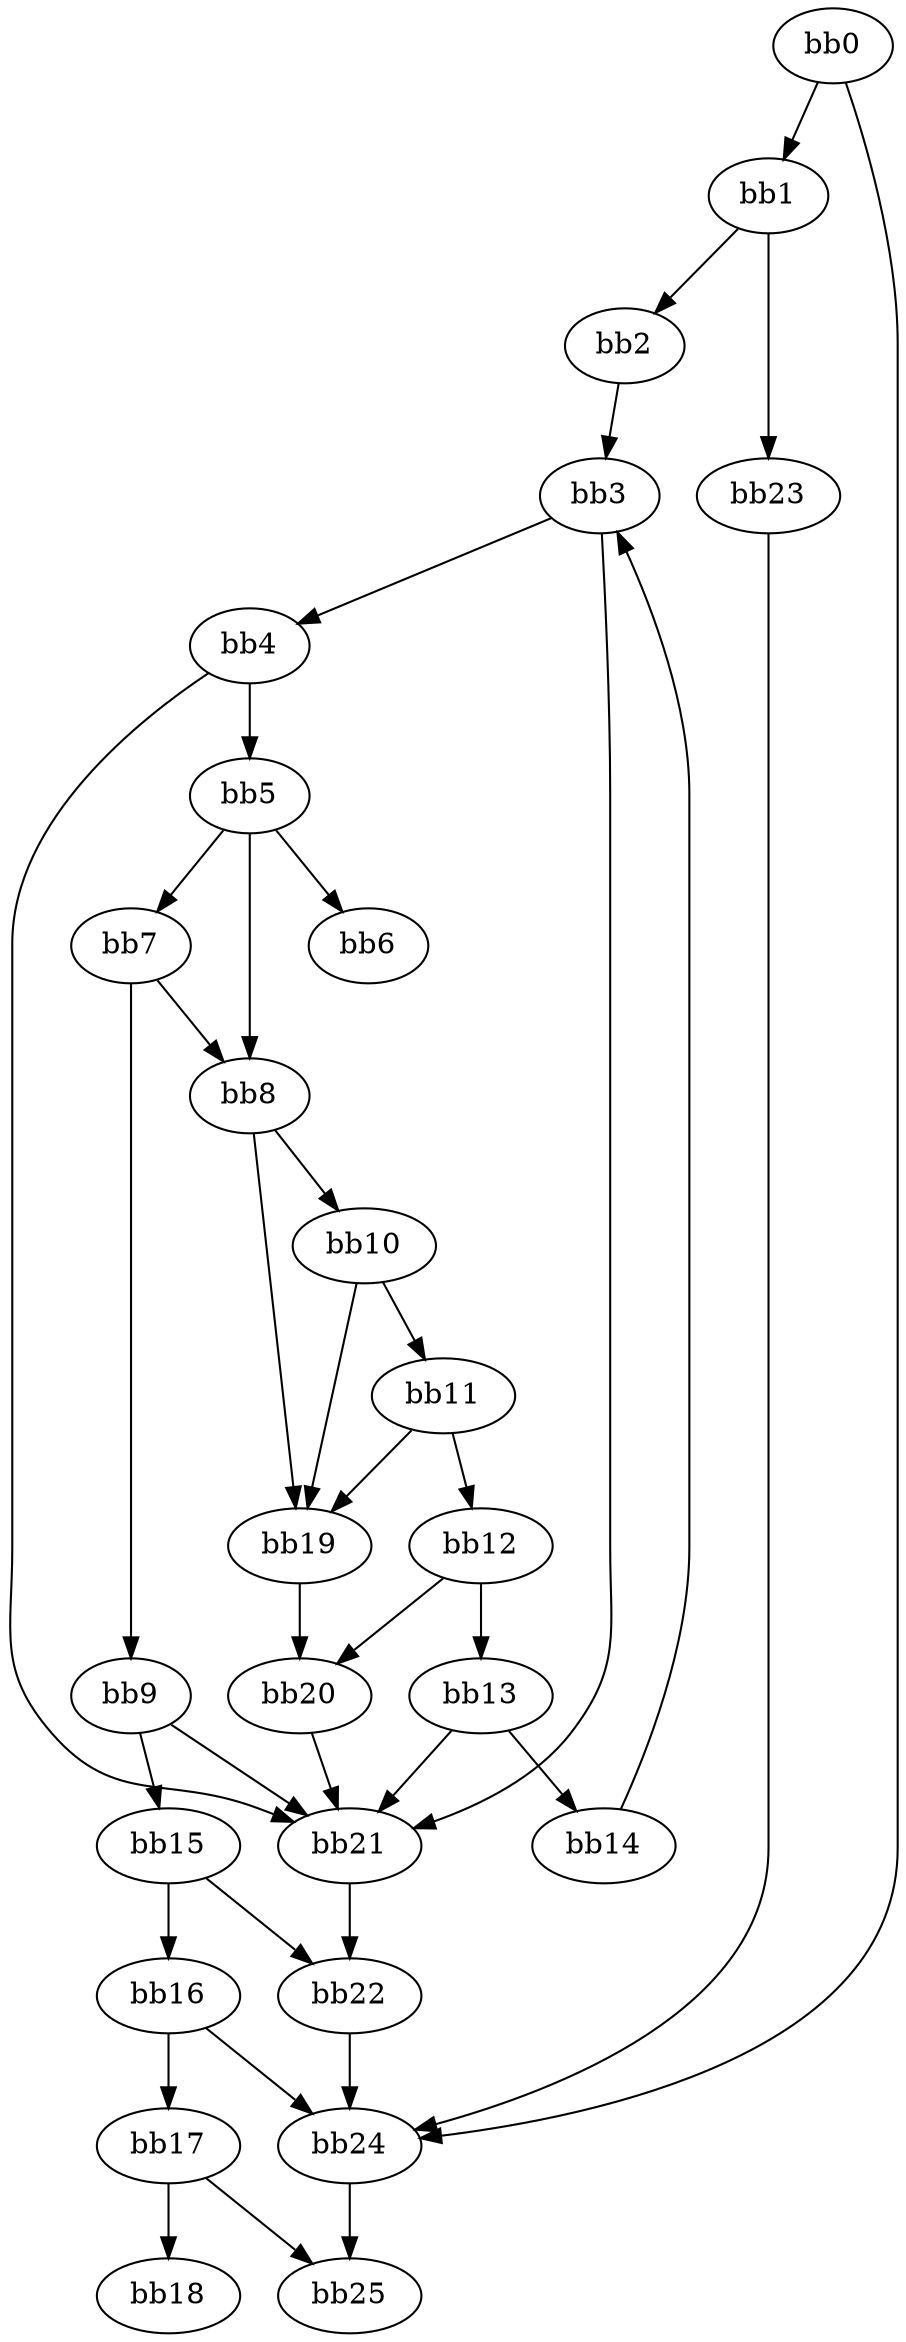 digraph {
    0 [ label = "bb0\l" ]
    1 [ label = "bb1\l" ]
    2 [ label = "bb2\l" ]
    3 [ label = "bb3\l" ]
    4 [ label = "bb4\l" ]
    5 [ label = "bb5\l" ]
    6 [ label = "bb6\l" ]
    7 [ label = "bb7\l" ]
    8 [ label = "bb8\l" ]
    9 [ label = "bb9\l" ]
    10 [ label = "bb10\l" ]
    11 [ label = "bb11\l" ]
    12 [ label = "bb12\l" ]
    13 [ label = "bb13\l" ]
    14 [ label = "bb14\l" ]
    15 [ label = "bb15\l" ]
    16 [ label = "bb16\l" ]
    17 [ label = "bb17\l" ]
    18 [ label = "bb18\l" ]
    19 [ label = "bb19\l" ]
    20 [ label = "bb20\l" ]
    21 [ label = "bb21\l" ]
    22 [ label = "bb22\l" ]
    23 [ label = "bb23\l" ]
    24 [ label = "bb24\l" ]
    25 [ label = "bb25\l" ]
    0 -> 1 [ ]
    0 -> 24 [ ]
    1 -> 2 [ ]
    1 -> 23 [ ]
    2 -> 3 [ ]
    3 -> 4 [ ]
    3 -> 21 [ ]
    4 -> 5 [ ]
    4 -> 21 [ ]
    5 -> 6 [ ]
    5 -> 7 [ ]
    5 -> 8 [ ]
    7 -> 8 [ ]
    7 -> 9 [ ]
    8 -> 10 [ ]
    8 -> 19 [ ]
    9 -> 15 [ ]
    9 -> 21 [ ]
    10 -> 11 [ ]
    10 -> 19 [ ]
    11 -> 12 [ ]
    11 -> 19 [ ]
    12 -> 13 [ ]
    12 -> 20 [ ]
    13 -> 14 [ ]
    13 -> 21 [ ]
    14 -> 3 [ ]
    15 -> 16 [ ]
    15 -> 22 [ ]
    16 -> 17 [ ]
    16 -> 24 [ ]
    17 -> 18 [ ]
    17 -> 25 [ ]
    19 -> 20 [ ]
    20 -> 21 [ ]
    21 -> 22 [ ]
    22 -> 24 [ ]
    23 -> 24 [ ]
    24 -> 25 [ ]
}

